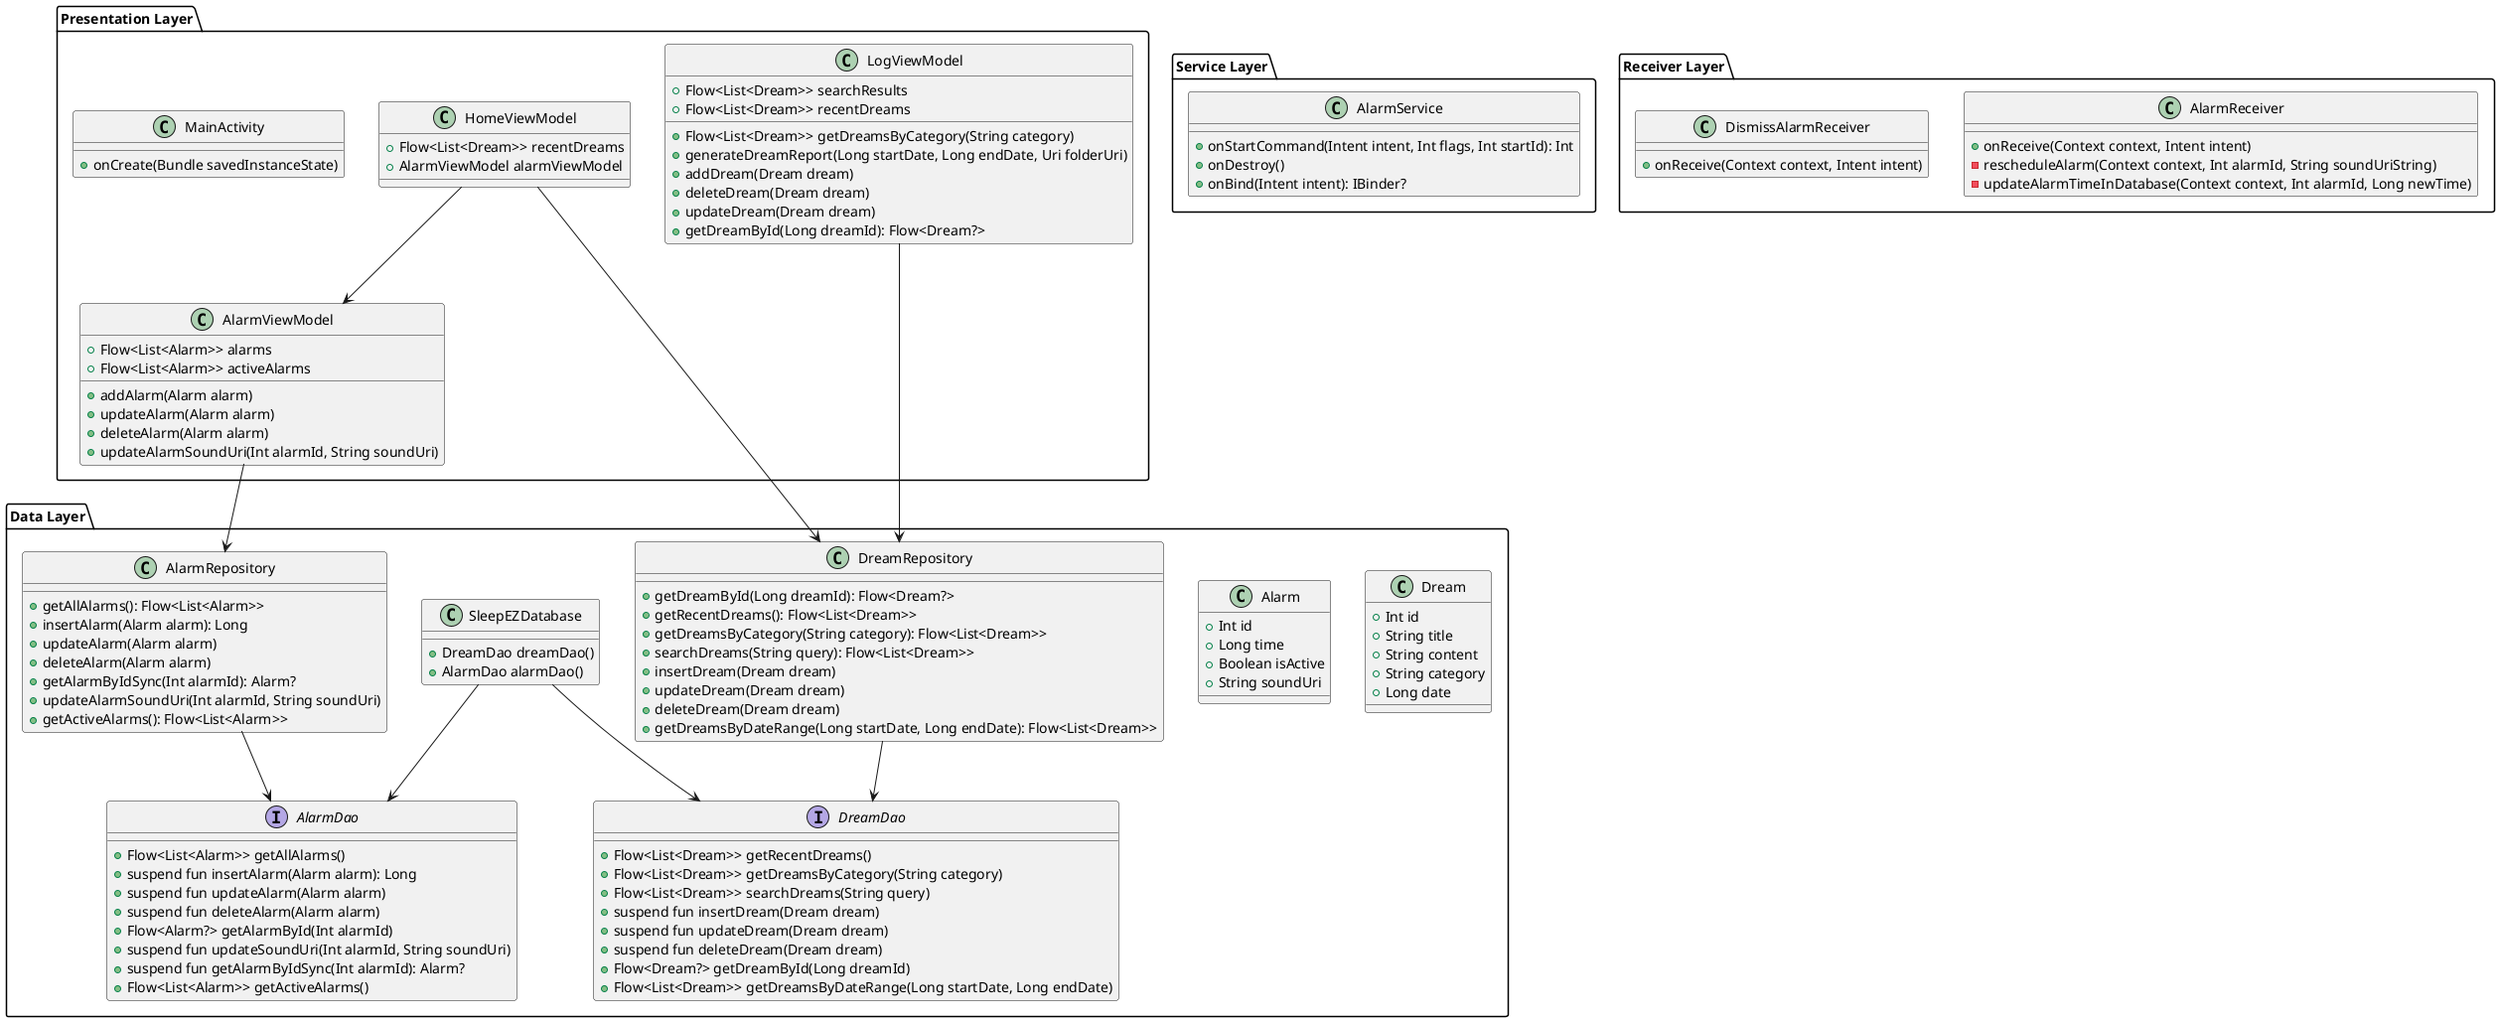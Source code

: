 @startuml

package "Data Layer" {
    class Dream {
        +Int id
        +String title
        +String content
        +String category
        +Long date
    }

    class Alarm {
        +Int id
        +Long time
        +Boolean isActive
        +String soundUri
    }

    interface DreamDao {
        +Flow<List<Dream>> getRecentDreams()
        +Flow<List<Dream>> getDreamsByCategory(String category)
        +Flow<List<Dream>> searchDreams(String query)
        +suspend fun insertDream(Dream dream)
        +suspend fun updateDream(Dream dream)
        +suspend fun deleteDream(Dream dream)
        +Flow<Dream?> getDreamById(Long dreamId)
        +Flow<List<Dream>> getDreamsByDateRange(Long startDate, Long endDate)
    }

    interface AlarmDao {
        +Flow<List<Alarm>> getAllAlarms()
        +suspend fun insertAlarm(Alarm alarm): Long
        +suspend fun updateAlarm(Alarm alarm)
        +suspend fun deleteAlarm(Alarm alarm)
        +Flow<Alarm?> getAlarmById(Int alarmId)
        +suspend fun updateSoundUri(Int alarmId, String soundUri)
        +suspend fun getAlarmByIdSync(Int alarmId): Alarm?
        +Flow<List<Alarm>> getActiveAlarms()
    }

    class SleepEZDatabase {
        +DreamDao dreamDao()
        +AlarmDao alarmDao()
    }

    class DreamRepository {
        +getDreamById(Long dreamId): Flow<Dream?>
        +getRecentDreams(): Flow<List<Dream>>
        +getDreamsByCategory(String category): Flow<List<Dream>>
        +searchDreams(String query): Flow<List<Dream>>
        +insertDream(Dream dream)
        +updateDream(Dream dream)
        +deleteDream(Dream dream)
        +getDreamsByDateRange(Long startDate, Long endDate): Flow<List<Dream>>
    }

    class AlarmRepository {
        +getAllAlarms(): Flow<List<Alarm>>
        +insertAlarm(Alarm alarm): Long
        +updateAlarm(Alarm alarm)
        +deleteAlarm(Alarm alarm)
        +getAlarmByIdSync(Int alarmId): Alarm?
        +updateAlarmSoundUri(Int alarmId, String soundUri)
        +getActiveAlarms(): Flow<List<Alarm>>
    }
}

package "Presentation Layer" {
    class HomeViewModel {
        +Flow<List<Dream>> recentDreams
        +AlarmViewModel alarmViewModel
    }

    class LogViewModel {
        +Flow<List<Dream>> searchResults
        +Flow<List<Dream>> recentDreams
        +Flow<List<Dream>> getDreamsByCategory(String category)
        +generateDreamReport(Long startDate, Long endDate, Uri folderUri)
        +addDream(Dream dream)
        +deleteDream(Dream dream)
        +updateDream(Dream dream)
        +getDreamById(Long dreamId): Flow<Dream?>
    }

    class AlarmViewModel {
        +Flow<List<Alarm>> alarms
        +Flow<List<Alarm>> activeAlarms
        +addAlarm(Alarm alarm)
        +updateAlarm(Alarm alarm)
        +deleteAlarm(Alarm alarm)
        +updateAlarmSoundUri(Int alarmId, String soundUri)
    }

    class MainActivity {
        +onCreate(Bundle savedInstanceState)
    }
}

package "Service Layer" {
    class AlarmService {
        +onStartCommand(Intent intent, Int flags, Int startId): Int
        +onDestroy()
        +onBind(Intent intent): IBinder?
    }
}

package "Receiver Layer" {
    class AlarmReceiver {
        +onReceive(Context context, Intent intent)
        -rescheduleAlarm(Context context, Int alarmId, String soundUriString)
        -updateAlarmTimeInDatabase(Context context, Int alarmId, Long newTime)
    }

    class DismissAlarmReceiver {
        +onReceive(Context context, Intent intent)
    }
}

HomeViewModel --> AlarmViewModel
HomeViewModel --> DreamRepository
LogViewModel --> DreamRepository
AlarmViewModel --> AlarmRepository
DreamRepository --> DreamDao
AlarmRepository --> AlarmDao
SleepEZDatabase --> DreamDao
SleepEZDatabase --> AlarmDao

@enduml